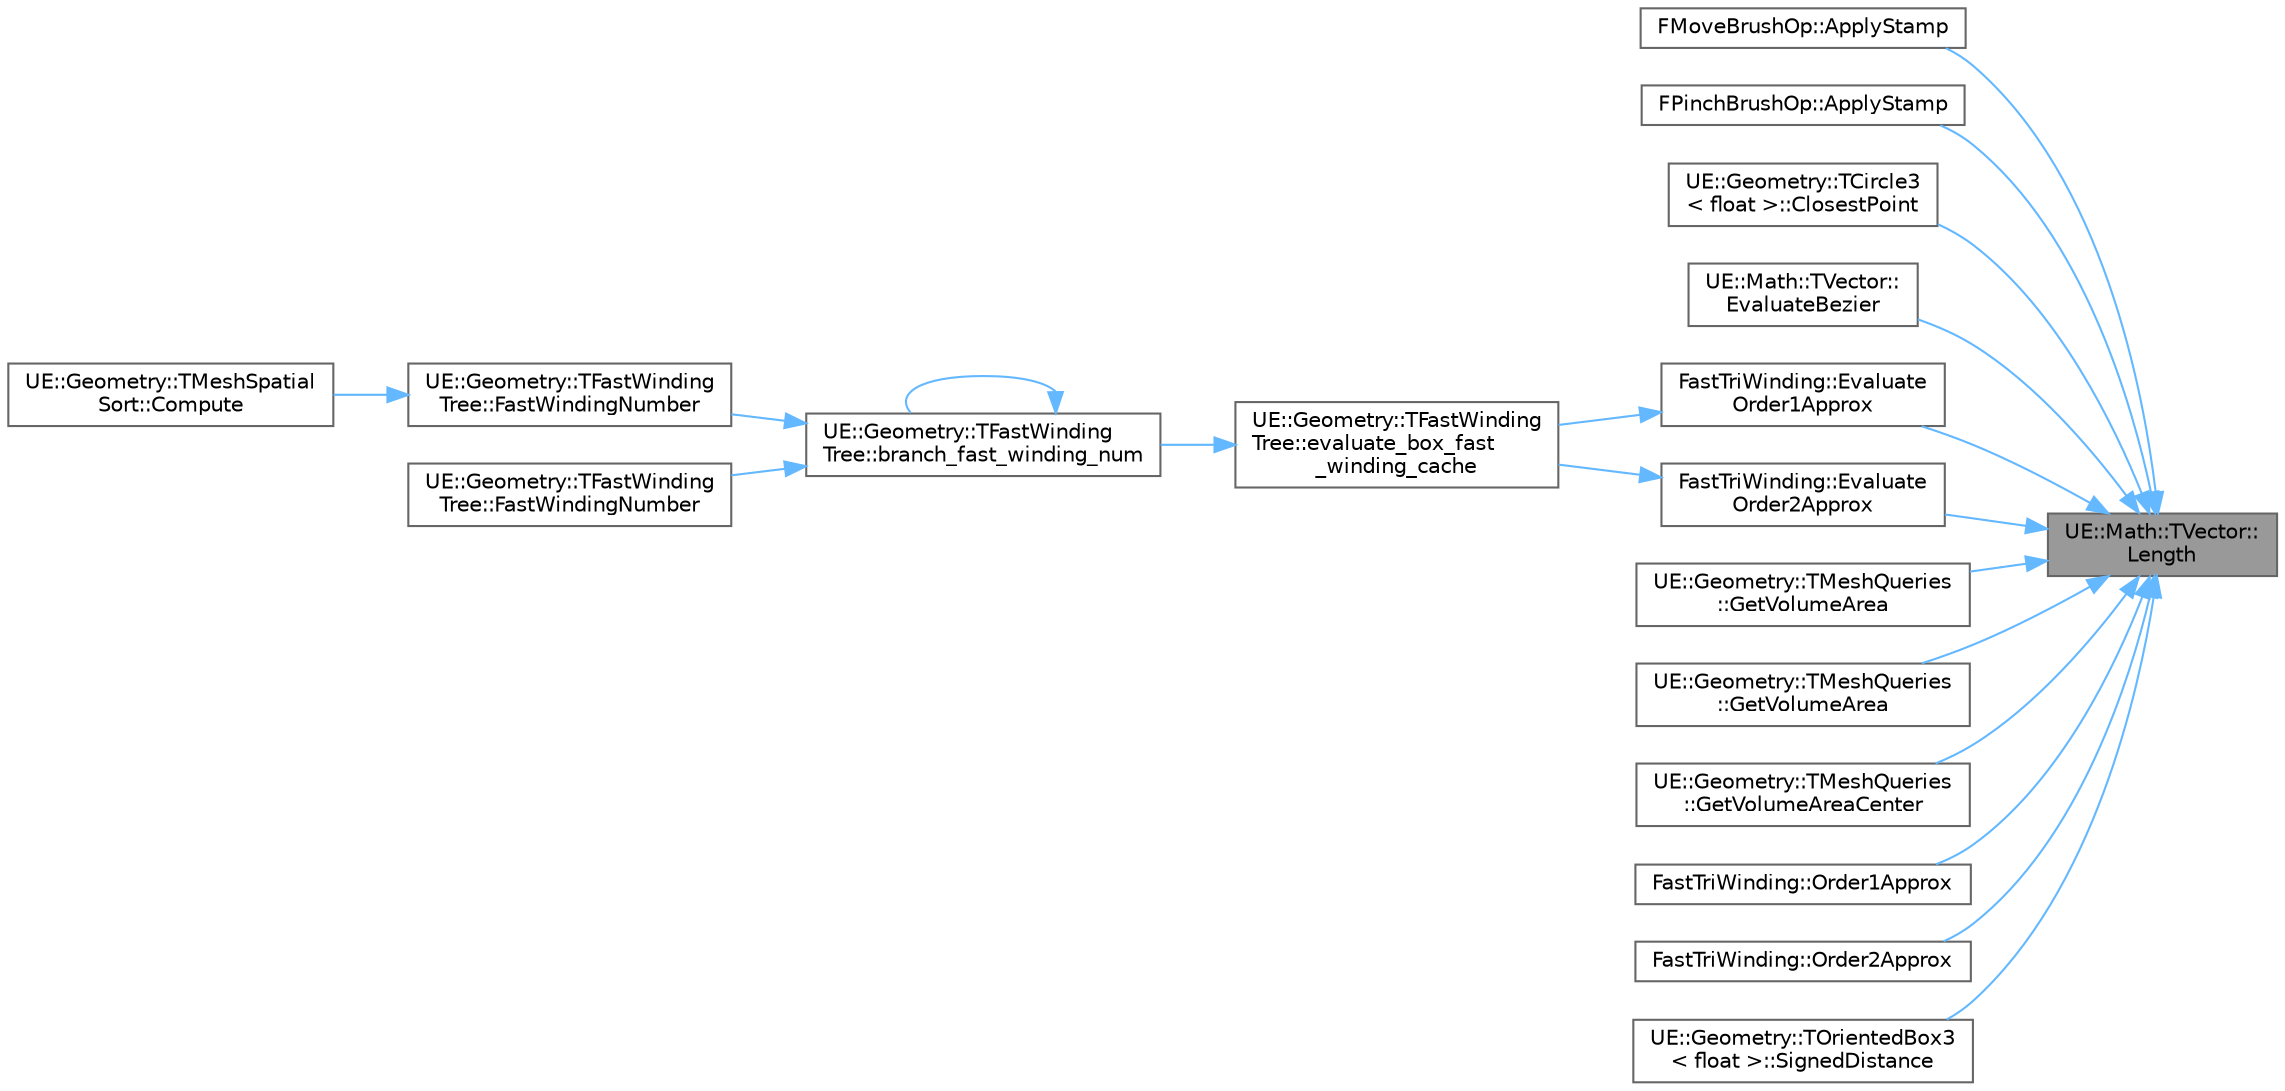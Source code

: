 digraph "UE::Math::TVector::Length"
{
 // INTERACTIVE_SVG=YES
 // LATEX_PDF_SIZE
  bgcolor="transparent";
  edge [fontname=Helvetica,fontsize=10,labelfontname=Helvetica,labelfontsize=10];
  node [fontname=Helvetica,fontsize=10,shape=box,height=0.2,width=0.4];
  rankdir="RL";
  Node1 [id="Node000001",label="UE::Math::TVector::\lLength",height=0.2,width=0.4,color="gray40", fillcolor="grey60", style="filled", fontcolor="black",tooltip="Get the length (magnitude) of this vector."];
  Node1 -> Node2 [id="edge1_Node000001_Node000002",dir="back",color="steelblue1",style="solid",tooltip=" "];
  Node2 [id="Node000002",label="FMoveBrushOp::ApplyStamp",height=0.2,width=0.4,color="grey40", fillcolor="white", style="filled",URL="$d9/d62/classFMoveBrushOp.html#aa31a017b4af198b54e2257d0470a744a",tooltip=" "];
  Node1 -> Node3 [id="edge2_Node000001_Node000003",dir="back",color="steelblue1",style="solid",tooltip=" "];
  Node3 [id="Node000003",label="FPinchBrushOp::ApplyStamp",height=0.2,width=0.4,color="grey40", fillcolor="white", style="filled",URL="$d7/d5b/classFPinchBrushOp.html#a7332a3e2eddeeec9d30ff1b95067d103",tooltip=" "];
  Node1 -> Node4 [id="edge3_Node000001_Node000004",dir="back",color="steelblue1",style="solid",tooltip=" "];
  Node4 [id="Node000004",label="UE::Geometry::TCircle3\l\< float \>::ClosestPoint",height=0.2,width=0.4,color="grey40", fillcolor="white", style="filled",URL="$df/dc8/structUE_1_1Geometry_1_1TCircle3.html#a9067c3ede0ae35fd9725f35bf1dc31bf",tooltip=" "];
  Node1 -> Node5 [id="edge4_Node000001_Node000005",dir="back",color="steelblue1",style="solid",tooltip=" "];
  Node5 [id="Node000005",label="UE::Math::TVector::\lEvaluateBezier",height=0.2,width=0.4,color="grey40", fillcolor="white", style="filled",URL="$de/d77/structUE_1_1Math_1_1TVector.html#a3526be188292b32c41f6a35e6b0a1e0e",tooltip="Generates a list of sample points on a Bezier curve defined by 2 points."];
  Node1 -> Node6 [id="edge5_Node000001_Node000006",dir="back",color="steelblue1",style="solid",tooltip=" "];
  Node6 [id="Node000006",label="FastTriWinding::Evaluate\lOrder1Approx",height=0.2,width=0.4,color="grey40", fillcolor="white", style="filled",URL="$d8/dd6/namespaceFastTriWinding.html#af14f368a01f0244a9b6022266287c79e",tooltip="Evaluate first-order FWN approximation at point Q, relative to Center c."];
  Node6 -> Node7 [id="edge6_Node000006_Node000007",dir="back",color="steelblue1",style="solid",tooltip=" "];
  Node7 [id="Node000007",label="UE::Geometry::TFastWinding\lTree::evaluate_box_fast\l_winding_cache",height=0.2,width=0.4,color="grey40", fillcolor="white", style="filled",URL="$dd/d0e/classUE_1_1Geometry_1_1TFastWindingTree.html#a537f2e054e9505724231d86462973011",tooltip=" "];
  Node7 -> Node8 [id="edge7_Node000007_Node000008",dir="back",color="steelblue1",style="solid",tooltip=" "];
  Node8 [id="Node000008",label="UE::Geometry::TFastWinding\lTree::branch_fast_winding_num",height=0.2,width=0.4,color="grey40", fillcolor="white", style="filled",URL="$dd/d0e/classUE_1_1Geometry_1_1TFastWindingTree.html#ac14adb5319e4228c4af167af0c921192",tooltip=" "];
  Node8 -> Node8 [id="edge8_Node000008_Node000008",dir="back",color="steelblue1",style="solid",tooltip=" "];
  Node8 -> Node9 [id="edge9_Node000008_Node000009",dir="back",color="steelblue1",style="solid",tooltip=" "];
  Node9 [id="Node000009",label="UE::Geometry::TFastWinding\lTree::FastWindingNumber",height=0.2,width=0.4,color="grey40", fillcolor="white", style="filled",URL="$dd/d0e/classUE_1_1Geometry_1_1TFastWindingTree.html#a22badc34dbae08e5099fcce8ebf00848",tooltip="Fast approximation of winding number using far-field approximations."];
  Node9 -> Node10 [id="edge10_Node000009_Node000010",dir="back",color="steelblue1",style="solid",tooltip=" "];
  Node10 [id="Node000010",label="UE::Geometry::TMeshSpatial\lSort::Compute",height=0.2,width=0.4,color="grey40", fillcolor="white", style="filled",URL="$db/dc1/classUE_1_1Geometry_1_1TMeshSpatialSort.html#afbc2201c936b27d46eeee5c56db0e0a3",tooltip=" "];
  Node8 -> Node11 [id="edge11_Node000008_Node000011",dir="back",color="steelblue1",style="solid",tooltip=" "];
  Node11 [id="Node000011",label="UE::Geometry::TFastWinding\lTree::FastWindingNumber",height=0.2,width=0.4,color="grey40", fillcolor="white", style="filled",URL="$dd/d0e/classUE_1_1Geometry_1_1TFastWindingTree.html#aa05433a24ddb0a860d769b5144d26542",tooltip="Const version does not auto-build on query."];
  Node1 -> Node12 [id="edge12_Node000001_Node000012",dir="back",color="steelblue1",style="solid",tooltip=" "];
  Node12 [id="Node000012",label="FastTriWinding::Evaluate\lOrder2Approx",height=0.2,width=0.4,color="grey40", fillcolor="white", style="filled",URL="$d8/dd6/namespaceFastTriWinding.html#aff5d2dca231db80824adef55c74a80a1",tooltip="Evaluate second-order FWN approximation at point Q, relative to Center c."];
  Node12 -> Node7 [id="edge13_Node000012_Node000007",dir="back",color="steelblue1",style="solid",tooltip=" "];
  Node1 -> Node13 [id="edge14_Node000001_Node000013",dir="back",color="steelblue1",style="solid",tooltip=" "];
  Node13 [id="Node000013",label="UE::Geometry::TMeshQueries\l::GetVolumeArea",height=0.2,width=0.4,color="grey40", fillcolor="white", style="filled",URL="$dd/d39/classUE_1_1Geometry_1_1TMeshQueries.html#ad12e48867fc17f35662b86363707fc01",tooltip=" "];
  Node1 -> Node14 [id="edge15_Node000001_Node000014",dir="back",color="steelblue1",style="solid",tooltip=" "];
  Node14 [id="Node000014",label="UE::Geometry::TMeshQueries\l::GetVolumeArea",height=0.2,width=0.4,color="grey40", fillcolor="white", style="filled",URL="$dd/d39/classUE_1_1Geometry_1_1TMeshQueries.html#a984c7619619520337e5984f470866c7b",tooltip=" "];
  Node1 -> Node15 [id="edge16_Node000001_Node000015",dir="back",color="steelblue1",style="solid",tooltip=" "];
  Node15 [id="Node000015",label="UE::Geometry::TMeshQueries\l::GetVolumeAreaCenter",height=0.2,width=0.4,color="grey40", fillcolor="white", style="filled",URL="$dd/d39/classUE_1_1Geometry_1_1TMeshQueries.html#a10ecd1ee3c9c81cac17ac94dc5c5f6be",tooltip=" "];
  Node1 -> Node16 [id="edge17_Node000001_Node000016",dir="back",color="steelblue1",style="solid",tooltip=" "];
  Node16 [id="Node000016",label="FastTriWinding::Order1Approx",height=0.2,width=0.4,color="grey40", fillcolor="white", style="filled",URL="$d8/dd6/namespaceFastTriWinding.html#a0a2c818405d9aa15502b7168efc4193f",tooltip=" "];
  Node1 -> Node17 [id="edge18_Node000001_Node000017",dir="back",color="steelblue1",style="solid",tooltip=" "];
  Node17 [id="Node000017",label="FastTriWinding::Order2Approx",height=0.2,width=0.4,color="grey40", fillcolor="white", style="filled",URL="$d8/dd6/namespaceFastTriWinding.html#ae881a46af743889a47a01096e0ef30ee",tooltip=" "];
  Node1 -> Node18 [id="edge19_Node000001_Node000018",dir="back",color="steelblue1",style="solid",tooltip=" "];
  Node18 [id="Node000018",label="UE::Geometry::TOrientedBox3\l\< float \>::SignedDistance",height=0.2,width=0.4,color="grey40", fillcolor="white", style="filled",URL="$df/d7f/structUE_1_1Geometry_1_1TOrientedBox3.html#ad45452315c3af74b82d35e94e7fae66b",tooltip=" "];
}
